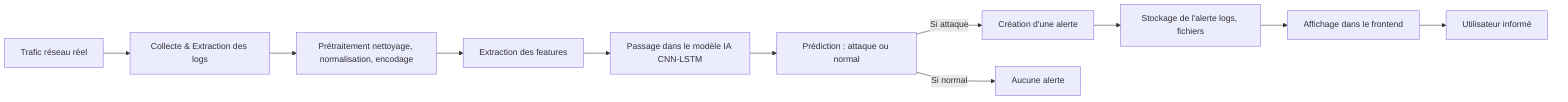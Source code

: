 flowchart LR
    A[Trafic réseau réel] --> B[Collecte & Extraction des logs]
    B --> C[Prétraitement nettoyage, normalisation, encodage]
    C --> D[Extraction des features]
    D --> E[Passage dans le modèle IA CNN-LSTM]
    E --> F[Prédiction : attaque ou normal]
    F -- "Si attaque" --> G[Création d'une alerte]
    F -- "Si normal" --> H[Aucune alerte]
    G --> I[Stockage de l'alerte logs, fichiers]
    I --> J[Affichage dans le frontend]
    J --> K[Utilisateur informé]